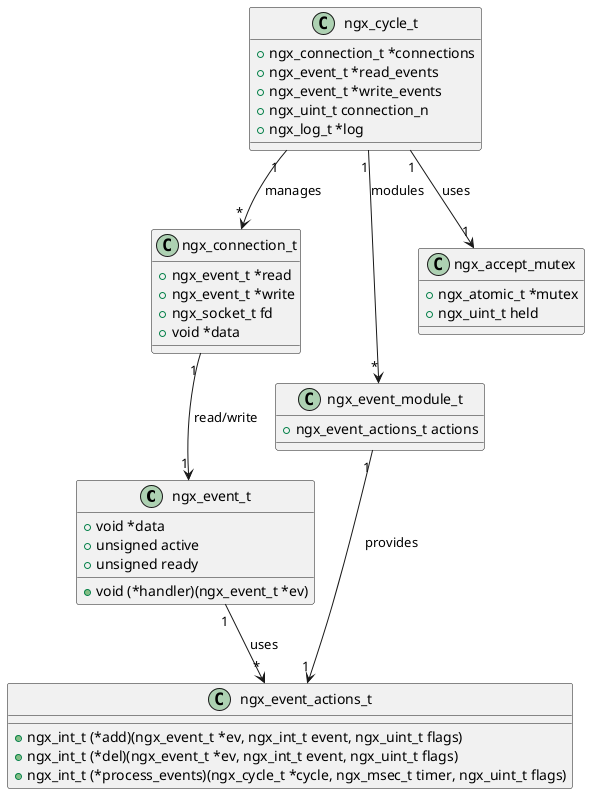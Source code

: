 @startuml
class ngx_event_t {
    + void *data
    + unsigned active
    + unsigned ready
    + void (*handler)(ngx_event_t *ev)
}

class ngx_connection_t {
    + ngx_event_t *read
    + ngx_event_t *write
    + ngx_socket_t fd
    + void *data
}

class ngx_cycle_t {
    + ngx_connection_t *connections
    + ngx_event_t *read_events
    + ngx_event_t *write_events
    + ngx_uint_t connection_n
    + ngx_log_t *log
}

class ngx_event_actions_t {
    + ngx_int_t (*add)(ngx_event_t *ev, ngx_int_t event, ngx_uint_t flags)
    + ngx_int_t (*del)(ngx_event_t *ev, ngx_int_t event, ngx_uint_t flags)
    + ngx_int_t (*process_events)(ngx_cycle_t *cycle, ngx_msec_t timer, ngx_uint_t flags)
}

class ngx_event_module_t {
    + ngx_event_actions_t actions
}

class ngx_accept_mutex {
    + ngx_atomic_t *mutex
    + ngx_uint_t held
}

ngx_cycle_t "1" --> "*" ngx_connection_t : manages
ngx_connection_t "1" --> "1" ngx_event_t : read/write
ngx_event_t "1" --> "*" ngx_event_actions_t : uses
ngx_cycle_t "1" --> "*" ngx_event_module_t : modules
ngx_event_module_t "1" --> "1" ngx_event_actions_t : provides
ngx_cycle_t "1" --> "1" ngx_accept_mutex : uses
@enduml

@startuml
actor User
participant ngx_cycle_t as Cycle
participant ngx_event_t as Event
participant ngx_event_actions_t as EventActions
participant ngx_connection_t as Connection
participant ngx_accept_mutex as AcceptMutex

User -> Cycle: リクエスト送信
Cycle -> AcceptMutex: accept_mutexを取得
AcceptMutex --> Cycle: mutex取得成功

Cycle -> EventActions: process_events(timer, flags)
EventActions -> Event: イベントを処理
Event -> Connection: データ読み取り/書き込み
Connection -> Event: 処理完了
EventActions --> Cycle: イベント処理完了

Cycle -> AcceptMutex: accept_mutexを解放
@enduml

@startuml
[*] --> Inactive : 初期状態

Inactive --> Active : add_event()
Active --> Ready : イベントが準備完了
Ready --> Processing : handler()が呼び出される
Processing --> Active : 処理完了
Processing --> Inactive : del_event()
@enduml


@startuml
title NGINX Event Module Function Relationships

class ngx_event_process_init {
    + Initializes worker processes
    + Selects event modules (e.g., epoll, kqueue)
    + Prepares listening sockets
    + Initializes event queues and connection pools
}

class ngx_event_module_init {
    + Initializes shared memory
    + Sets up accept_mutex for process synchronization
}

class ngx_event_core_create_conf {
    + Creates event configuration structure
    + Sets default values
}

class ngx_event_core_init_conf {
    + Initializes event configuration
    + Selects event driver (e.g., epoll)
}

class ngx_handle_read_event {
    + Registers or removes read events
    + Handles edge-triggered and level-triggered events
}

class ngx_handle_write_event {
    + Registers or removes write events
    + Configures low-water mark for efficient data transmission
}

class ngx_events_block {
    + Parses "events" block in configuration
    + Initializes event modules
}

class ngx_event_connections {
    + Configures worker_connections directive
}

class ngx_event_use {
    + Configures use directive for event driver
}

class ngx_process_events_and_timers {
    + Core event loop
    + Processes events and timers
    + Manages accept_mutex for process synchronization
}

ngx_event_process_init --> ngx_event_module_init : Calls
ngx_event_process_init --> ngx_event_core_create_conf : Uses
ngx_event_process_init --> ngx_event_core_init_conf : Uses
ngx_event_process_init --> ngx_handle_read_event : Uses
ngx_event_process_init --> ngx_handle_write_event : Uses

ngx_event_module_init --> ngx_event_core_create_conf : Uses
ngx_event_module_init --> ngx_event_core_init_conf : Uses

ngx_events_block --> ngx_event_connections : Calls
ngx_events_block --> ngx_event_use : Calls
ngx_events_block --> ngx_event_core_create_conf : Calls
ngx_events_block --> ngx_event_core_init_conf : Calls

ngx_process_events_and_timers --> ngx_handle_read_event : Calls
ngx_process_events_and_timers --> ngx_handle_write_event : Calls
ngx_process_events_and_timers --> ngx_event_module_init : Calls
@enduml

@startuml
title NGINX Connection Module Function Relationships

class ngx_create_listening {
    + Creates a listening socket
    + Initializes sockaddr and socket options
}

class ngx_clone_listening {
    + Clones listening sockets for worker processes
    + Handles SO_REUSEPORT for multi-process setups
}

class ngx_set_inherited_sockets {
    + Configures inherited sockets
    + Retrieves socket options and initializes sockaddr
}

class ngx_open_listening_sockets {
    + Opens listening sockets
    + Configures socket options (e.g., SO_REUSEADDR, SO_REUSEPORT)
}

class ngx_configure_listening_sockets {
    + Configures additional socket options
    + Handles deferred accept and TCP_FASTOPEN
}

class ngx_close_listening_sockets {
    + Closes all listening sockets
    + Cleans up associated resources
}

class ngx_get_connection {
    + Retrieves a free connection from the connection pool
    + Initializes read/write events
}

class ngx_free_connection {
    + Returns a connection to the free connection pool
    + Cleans up associated resources
}

class ngx_close_connection {
    + Closes a connection
    + Removes associated events and cleans up resources
}

class ngx_reusable_connection {
    + Marks a connection as reusable or non-reusable
    + Updates the reusable connections queue
}

class ngx_drain_connections {
    + Reuses connections when the connection pool is exhausted
    + Frees up reusable connections
}

class ngx_close_idle_connections {
    + Closes idle connections
    + Invokes read event handlers for cleanup
}

class ngx_connection_local_sockaddr {
    + Retrieves the local sockaddr for a connection
    + Formats the address as a string
}

class ngx_tcp_nodelay {
    + Enables TCP_NODELAY for a connection
    + Configures socket options for low-latency communication
}

class ngx_connection_error {
    + Logs connection-related errors
    + Handles specific error codes (e.g., ECONNRESET, ETIMEDOUT)
}

' Relationships between functions
ngx_create_listening --> ngx_clone_listening : Calls
ngx_clone_listening --> ngx_set_inherited_sockets : Calls
ngx_open_listening_sockets --> ngx_create_listening : Calls
ngx_open_listening_sockets --> ngx_clone_listening : Calls
ngx_configure_listening_sockets --> ngx_open_listening_sockets : Calls
ngx_close_listening_sockets --> ngx_open_listening_sockets : Calls

ngx_get_connection --> ngx_drain_connections : Calls
ngx_free_connection --> ngx_get_connection : Calls
ngx_close_connection --> ngx_free_connection : Calls
ngx_close_connection --> ngx_reusable_connection : Calls
ngx_drain_connections --> ngx_reusable_connection : Calls
ngx_close_idle_connections --> ngx_close_connection : Calls

ngx_connection_local_sockaddr --> ngx_connection_error : Calls
ngx_tcp_nodelay --> ngx_connection_error : Calls
@enduml

@startuml Case1_Recoloring
title Case 1: Recoloring（叔父が赤）

skinparam defaultTextAlignment center
skinparam nodesep 50
skinparam ranksep 50

' Before
package "Before" {
  node "G\n(黒)" as G1
  node "P\n(赤)" as P1
  node "U\n(赤)" as U1
  node "z\n(赤)" as Z1
  node "・" as NIL1

  G1 --> P1
  G1 --> U1
  P1 --> Z1
  P1 --> NIL1
}

' After
package "After" {
  node "G\n(赤)" as G2
  node "P\n(黒)" as P2
  node "U\n(黒)" as U2
  node "z\n(赤)" as Z2
  node "・" as NIL2

  G2 --> P2
  G2 --> U2
  P2 --> Z2
  P2 --> NIL2
}
@enduml


@startuml
title Case 2: Left Rotation（三角形を直線に）

skinparam defaultTextAlignment center
skinparam nodesep 50
skinparam ranksep 50

' Before
package "Before" {
  node "G\n(黒)" as G1
  node "P\n(赤)" as P1
  node "・" as NIL1
  node "z\n(赤)" as Z1

  G1 --> P1
  P1 --> NIL1
  P1 --> Z1
}

' After
package "After" {
  node "G\n(黒)" as G2
  node "z\n(赤)" as Z2
  node "P\n(赤)" as P2
  node "・" as NIL2

  G2 --> Z2
  Z2 --> P2
  P2 --> NIL2
}
@enduml

@startuml
title Case 3: Right Rotation（回転で修正）

skinparam defaultTextAlignment center
skinparam nodesep 50
skinparam ranksep 50

' Before
package "Before" {
  node "G\n(黒)" as G1
  node "P\n(赤)" as P1
  node "z\n(赤)" as Z1
  node "・" as NIL1

  G1 --> P1
  P1 --> Z1
  P1 --> NIL1
}

' After
package "After" {
  node "P\n(黒)" as P2
  node "z\n(赤)" as Z2
  node "G\n(赤)" as G2
  node "・" as NIL2

  P2 --> Z2
  P2 --> G2
  G2 --> NIL2
}
@enduml
